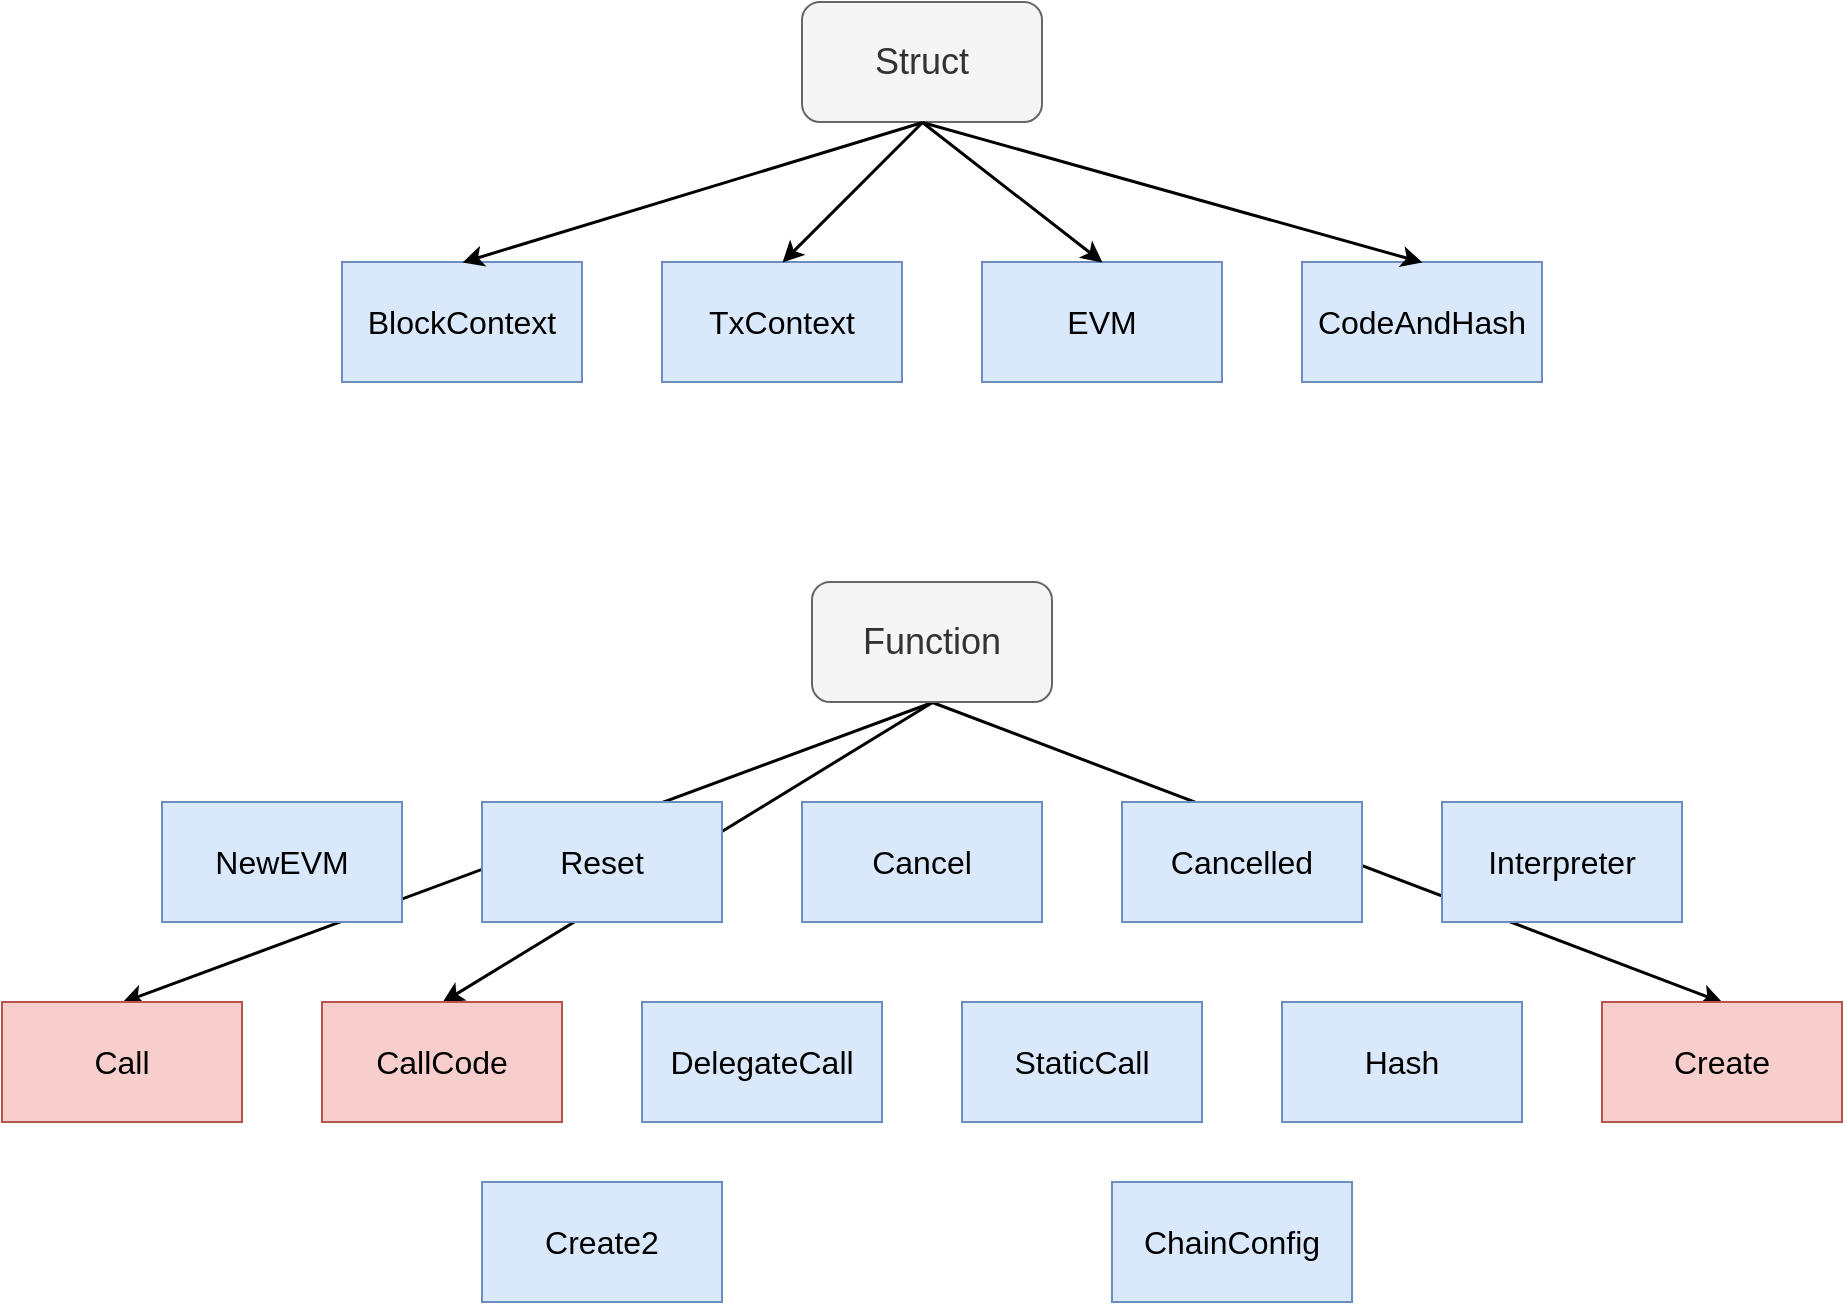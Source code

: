 <mxfile version="20.1.1" type="github">
  <diagram id="gQir4tKXLFM2m6vFJGEi" name="Page-1">
    <mxGraphModel dx="1868" dy="659" grid="1" gridSize="10" guides="1" tooltips="1" connect="1" arrows="1" fold="1" page="1" pageScale="1" pageWidth="850" pageHeight="1100" math="0" shadow="0">
      <root>
        <mxCell id="0" />
        <mxCell id="1" parent="0" />
        <mxCell id="S_cY4TQ_jlMU2eALo9Zc-30" value="" style="endArrow=classic;html=1;rounded=0;fontSize=16;strokeWidth=1.5;exitX=0.5;exitY=1;exitDx=0;exitDy=0;entryX=0.5;entryY=0;entryDx=0;entryDy=0;" edge="1" parent="1" source="S_cY4TQ_jlMU2eALo9Zc-11" target="S_cY4TQ_jlMU2eALo9Zc-25">
          <mxGeometry width="50" height="50" relative="1" as="geometry">
            <mxPoint x="345" y="430" as="sourcePoint" />
            <mxPoint x="100" y="580" as="targetPoint" />
          </mxGeometry>
        </mxCell>
        <mxCell id="S_cY4TQ_jlMU2eALo9Zc-29" value="" style="endArrow=classic;html=1;rounded=0;fontSize=16;strokeWidth=1.5;exitX=0.5;exitY=1;exitDx=0;exitDy=0;entryX=0.5;entryY=0;entryDx=0;entryDy=0;" edge="1" parent="1" source="S_cY4TQ_jlMU2eALo9Zc-11" target="S_cY4TQ_jlMU2eALo9Zc-18">
          <mxGeometry width="50" height="50" relative="1" as="geometry">
            <mxPoint x="345" y="430" as="sourcePoint" />
            <mxPoint x="-60" y="580" as="targetPoint" />
          </mxGeometry>
        </mxCell>
        <mxCell id="S_cY4TQ_jlMU2eALo9Zc-28" value="" style="endArrow=classic;html=1;rounded=0;fontSize=16;strokeWidth=1.5;exitX=0.5;exitY=1;exitDx=0;exitDy=0;entryX=0.5;entryY=0;entryDx=0;entryDy=0;" edge="1" parent="1" source="S_cY4TQ_jlMU2eALo9Zc-11" target="S_cY4TQ_jlMU2eALo9Zc-17">
          <mxGeometry width="50" height="50" relative="1" as="geometry">
            <mxPoint x="350" y="490" as="sourcePoint" />
            <mxPoint x="400" y="440" as="targetPoint" />
          </mxGeometry>
        </mxCell>
        <mxCell id="S_cY4TQ_jlMU2eALo9Zc-1" value="&lt;font style=&quot;font-size: 18px;&quot;&gt;Struct&lt;/font&gt;" style="rounded=1;whiteSpace=wrap;html=1;fillColor=#f5f5f5;fontColor=#333333;strokeColor=#666666;" vertex="1" parent="1">
          <mxGeometry x="270" y="70" width="120" height="60" as="geometry" />
        </mxCell>
        <mxCell id="S_cY4TQ_jlMU2eALo9Zc-3" value="&lt;font style=&quot;font-size: 16px;&quot;&gt;BlockContext&lt;/font&gt;" style="rounded=0;whiteSpace=wrap;html=1;fontSize=18;fillColor=#dae8fc;strokeColor=#6c8ebf;" vertex="1" parent="1">
          <mxGeometry x="40" y="200" width="120" height="60" as="geometry" />
        </mxCell>
        <mxCell id="S_cY4TQ_jlMU2eALo9Zc-4" value="&lt;font style=&quot;font-size: 16px;&quot;&gt;TxContext&lt;/font&gt;" style="rounded=0;whiteSpace=wrap;html=1;fontSize=18;fillColor=#dae8fc;strokeColor=#6c8ebf;" vertex="1" parent="1">
          <mxGeometry x="200" y="200" width="120" height="60" as="geometry" />
        </mxCell>
        <mxCell id="S_cY4TQ_jlMU2eALo9Zc-5" value="&lt;font style=&quot;font-size: 16px;&quot;&gt;EVM&lt;/font&gt;" style="rounded=0;whiteSpace=wrap;html=1;fontSize=18;fillColor=#dae8fc;strokeColor=#6c8ebf;" vertex="1" parent="1">
          <mxGeometry x="360" y="200" width="120" height="60" as="geometry" />
        </mxCell>
        <mxCell id="S_cY4TQ_jlMU2eALo9Zc-8" value="" style="endArrow=classic;html=1;rounded=0;fontSize=16;strokeWidth=1.5;exitX=0.5;exitY=1;exitDx=0;exitDy=0;entryX=0.5;entryY=0;entryDx=0;entryDy=0;" edge="1" parent="1" source="S_cY4TQ_jlMU2eALo9Zc-1" target="S_cY4TQ_jlMU2eALo9Zc-3">
          <mxGeometry width="50" height="50" relative="1" as="geometry">
            <mxPoint x="400" y="360" as="sourcePoint" />
            <mxPoint x="450" y="310" as="targetPoint" />
          </mxGeometry>
        </mxCell>
        <mxCell id="S_cY4TQ_jlMU2eALo9Zc-9" value="" style="endArrow=classic;html=1;rounded=0;fontSize=16;strokeWidth=1.5;entryX=0.5;entryY=0;entryDx=0;entryDy=0;exitX=0.5;exitY=1;exitDx=0;exitDy=0;" edge="1" parent="1" source="S_cY4TQ_jlMU2eALo9Zc-1" target="S_cY4TQ_jlMU2eALo9Zc-5">
          <mxGeometry width="50" height="50" relative="1" as="geometry">
            <mxPoint x="380" y="130" as="sourcePoint" />
            <mxPoint x="190" y="210" as="targetPoint" />
          </mxGeometry>
        </mxCell>
        <mxCell id="S_cY4TQ_jlMU2eALo9Zc-11" value="&lt;font style=&quot;font-size: 18px;&quot;&gt;Function&lt;/font&gt;" style="rounded=1;whiteSpace=wrap;html=1;fillColor=#f5f5f5;fontColor=#333333;strokeColor=#666666;" vertex="1" parent="1">
          <mxGeometry x="275" y="360" width="120" height="60" as="geometry" />
        </mxCell>
        <mxCell id="S_cY4TQ_jlMU2eALo9Zc-12" value="&lt;font style=&quot;font-size: 16px;&quot;&gt;NewEVM&lt;/font&gt;" style="rounded=0;whiteSpace=wrap;html=1;fontSize=18;fillColor=#dae8fc;strokeColor=#6c8ebf;" vertex="1" parent="1">
          <mxGeometry x="-50" y="470" width="120" height="60" as="geometry" />
        </mxCell>
        <mxCell id="S_cY4TQ_jlMU2eALo9Zc-13" value="&lt;span style=&quot;font-size: 16px;&quot;&gt;Reset&lt;/span&gt;" style="rounded=0;whiteSpace=wrap;html=1;fontSize=18;fillColor=#dae8fc;strokeColor=#6c8ebf;" vertex="1" parent="1">
          <mxGeometry x="110" y="470" width="120" height="60" as="geometry" />
        </mxCell>
        <mxCell id="S_cY4TQ_jlMU2eALo9Zc-14" value="&lt;span style=&quot;font-size: 16px;&quot;&gt;Cancel&lt;/span&gt;" style="rounded=0;whiteSpace=wrap;html=1;fontSize=18;fillColor=#dae8fc;strokeColor=#6c8ebf;" vertex="1" parent="1">
          <mxGeometry x="270" y="470" width="120" height="60" as="geometry" />
        </mxCell>
        <mxCell id="S_cY4TQ_jlMU2eALo9Zc-15" value="&lt;span style=&quot;font-size: 16px;&quot;&gt;Cancelled&lt;/span&gt;" style="rounded=0;whiteSpace=wrap;html=1;fontSize=18;fillColor=#dae8fc;strokeColor=#6c8ebf;" vertex="1" parent="1">
          <mxGeometry x="430" y="470" width="120" height="60" as="geometry" />
        </mxCell>
        <mxCell id="S_cY4TQ_jlMU2eALo9Zc-16" value="&lt;span style=&quot;font-size: 16px;&quot;&gt;Interpreter&lt;/span&gt;" style="rounded=0;whiteSpace=wrap;html=1;fontSize=18;fillColor=#dae8fc;strokeColor=#6c8ebf;" vertex="1" parent="1">
          <mxGeometry x="590" y="470" width="120" height="60" as="geometry" />
        </mxCell>
        <mxCell id="S_cY4TQ_jlMU2eALo9Zc-17" value="&lt;span style=&quot;font-size: 16px;&quot;&gt;Call&lt;/span&gt;" style="rounded=0;whiteSpace=wrap;html=1;fontSize=18;fillColor=#f8cecc;strokeColor=#b85450;" vertex="1" parent="1">
          <mxGeometry x="-130" y="570" width="120" height="60" as="geometry" />
        </mxCell>
        <mxCell id="S_cY4TQ_jlMU2eALo9Zc-18" value="&lt;span style=&quot;font-size: 16px;&quot;&gt;CallCode&lt;/span&gt;" style="rounded=0;whiteSpace=wrap;html=1;fontSize=18;fillColor=#f8cecc;strokeColor=#b85450;" vertex="1" parent="1">
          <mxGeometry x="30" y="570" width="120" height="60" as="geometry" />
        </mxCell>
        <mxCell id="S_cY4TQ_jlMU2eALo9Zc-19" value="&lt;span style=&quot;font-size: 16px;&quot;&gt;DelegateCall&lt;/span&gt;" style="rounded=0;whiteSpace=wrap;html=1;fontSize=18;fillColor=#dae8fc;strokeColor=#6c8ebf;" vertex="1" parent="1">
          <mxGeometry x="190" y="570" width="120" height="60" as="geometry" />
        </mxCell>
        <mxCell id="S_cY4TQ_jlMU2eALo9Zc-20" value="&lt;span style=&quot;font-size: 16px;&quot;&gt;StaticCall&lt;/span&gt;" style="rounded=0;whiteSpace=wrap;html=1;fontSize=18;fillColor=#dae8fc;strokeColor=#6c8ebf;" vertex="1" parent="1">
          <mxGeometry x="350" y="570" width="120" height="60" as="geometry" />
        </mxCell>
        <mxCell id="S_cY4TQ_jlMU2eALo9Zc-21" value="&lt;span style=&quot;font-size: 16px;&quot;&gt;CodeAndHash&lt;/span&gt;" style="rounded=0;whiteSpace=wrap;html=1;fontSize=18;fillColor=#dae8fc;strokeColor=#6c8ebf;" vertex="1" parent="1">
          <mxGeometry x="520" y="200" width="120" height="60" as="geometry" />
        </mxCell>
        <mxCell id="S_cY4TQ_jlMU2eALo9Zc-22" value="" style="endArrow=classic;html=1;rounded=0;fontSize=16;strokeWidth=1.5;entryX=0.5;entryY=0;entryDx=0;entryDy=0;exitX=0.5;exitY=1;exitDx=0;exitDy=0;" edge="1" parent="1" source="S_cY4TQ_jlMU2eALo9Zc-1" target="S_cY4TQ_jlMU2eALo9Zc-21">
          <mxGeometry width="50" height="50" relative="1" as="geometry">
            <mxPoint x="390" y="140" as="sourcePoint" />
            <mxPoint x="430" y="210" as="targetPoint" />
          </mxGeometry>
        </mxCell>
        <mxCell id="S_cY4TQ_jlMU2eALo9Zc-23" value="" style="endArrow=classic;html=1;rounded=0;fontSize=16;strokeWidth=1.5;entryX=0.5;entryY=0;entryDx=0;entryDy=0;" edge="1" parent="1" target="S_cY4TQ_jlMU2eALo9Zc-4">
          <mxGeometry width="50" height="50" relative="1" as="geometry">
            <mxPoint x="330" y="130" as="sourcePoint" />
            <mxPoint x="430" y="210" as="targetPoint" />
          </mxGeometry>
        </mxCell>
        <mxCell id="S_cY4TQ_jlMU2eALo9Zc-24" value="&lt;span style=&quot;font-size: 16px;&quot;&gt;Hash&lt;/span&gt;" style="rounded=0;whiteSpace=wrap;html=1;fontSize=18;fillColor=#dae8fc;strokeColor=#6c8ebf;" vertex="1" parent="1">
          <mxGeometry x="510" y="570" width="120" height="60" as="geometry" />
        </mxCell>
        <mxCell id="S_cY4TQ_jlMU2eALo9Zc-25" value="&lt;span style=&quot;font-size: 16px;&quot;&gt;Create&lt;/span&gt;" style="rounded=0;whiteSpace=wrap;html=1;fontSize=18;fillColor=#f8cecc;strokeColor=#b85450;" vertex="1" parent="1">
          <mxGeometry x="670" y="570" width="120" height="60" as="geometry" />
        </mxCell>
        <mxCell id="S_cY4TQ_jlMU2eALo9Zc-26" value="&lt;span style=&quot;font-size: 16px;&quot;&gt;Create2&lt;/span&gt;" style="rounded=0;whiteSpace=wrap;html=1;fontSize=18;fillColor=#dae8fc;strokeColor=#6c8ebf;" vertex="1" parent="1">
          <mxGeometry x="110" y="660" width="120" height="60" as="geometry" />
        </mxCell>
        <mxCell id="S_cY4TQ_jlMU2eALo9Zc-27" value="&lt;span style=&quot;font-size: 16px;&quot;&gt;ChainConfig&lt;/span&gt;" style="rounded=0;whiteSpace=wrap;html=1;fontSize=18;fillColor=#dae8fc;strokeColor=#6c8ebf;" vertex="1" parent="1">
          <mxGeometry x="425" y="660" width="120" height="60" as="geometry" />
        </mxCell>
      </root>
    </mxGraphModel>
  </diagram>
</mxfile>
